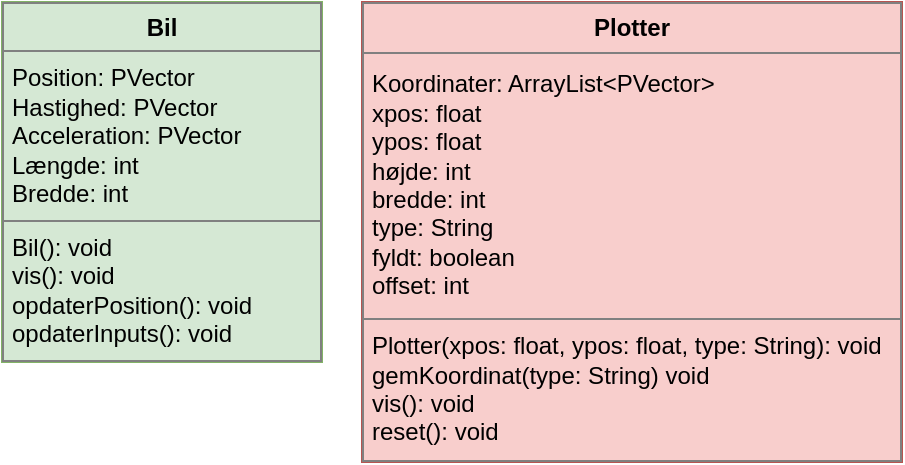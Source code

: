 <mxfile version="12.4.2" type="device" pages="1"><diagram id="Djnxa5-ekHf-IGvDU0dt" name="Page-1"><mxGraphModel dx="780" dy="1162" grid="1" gridSize="10" guides="1" tooltips="1" connect="1" arrows="1" fold="1" page="1" pageScale="1" pageWidth="3300" pageHeight="4681" math="0" shadow="0"><root><mxCell id="0"/><mxCell id="1" parent="0"/><mxCell id="TvV5jf_mqbAIauIkIjoE-1" value="&lt;table style=&quot;width: 100% ; height: 100% ; border-collapse: collapse&quot; width=&quot;100%&quot; cellpadding=&quot;4&quot; border=&quot;1&quot;&gt;&lt;tbody&gt;&lt;tr&gt;&lt;th align=&quot;center&quot;&gt;&lt;b&gt;Bil&lt;/b&gt;&lt;/th&gt;&lt;/tr&gt;&lt;tr align=&quot;left&quot;&gt;&lt;td&gt;Position: PVector&lt;br&gt;Hastighed: PVector&lt;br&gt;Acceleration: PVector&lt;br&gt;Længde: int&lt;br&gt;Bredde: int&lt;br&gt;&lt;/td&gt;&lt;/tr&gt;&lt;tr align=&quot;left&quot;&gt;&lt;td&gt;Bil(): void&lt;br&gt;vis(): void&lt;br&gt;opdaterPosition(): void&lt;br&gt;opdaterInputs(): void&lt;br&gt;&lt;/td&gt;&lt;/tr&gt;&lt;/tbody&gt;&lt;/table&gt;" style="text;html=1;strokeColor=#82b366;fillColor=#d5e8d4;overflow=fill;" parent="1" vertex="1"><mxGeometry x="280" y="340" width="160" height="180" as="geometry"/></mxCell><mxCell id="TvV5jf_mqbAIauIkIjoE-2" value="&lt;table style=&quot;width: 100% ; height: 100% ; border-collapse: collapse&quot; width=&quot;100%&quot; cellpadding=&quot;4&quot; border=&quot;1&quot;&gt;&lt;tbody&gt;&lt;tr&gt;&lt;th align=&quot;center&quot;&gt;&lt;b&gt;Plotter&lt;/b&gt;&lt;/th&gt;&lt;/tr&gt;&lt;tr align=&quot;left&quot;&gt;&lt;td&gt;Koordinater: ArrayList&amp;lt;PVector&amp;gt;&lt;br&gt;xpos: float&lt;br&gt;ypos: float&lt;br&gt;højde: int&lt;br&gt;bredde: int&lt;br&gt;type: String&lt;br&gt;fyldt: boolean&lt;br&gt;offset: int&lt;br&gt;&lt;/td&gt;&lt;/tr&gt;&lt;tr align=&quot;left&quot;&gt;&lt;td&gt;Plotter(xpos: float, ypos: float, type: String): void&lt;br&gt;gemKoordinat(type: String) void&lt;br&gt;vis(): void&lt;br&gt;reset(): void&lt;br&gt;&lt;/td&gt;&lt;/tr&gt;&lt;/tbody&gt;&lt;/table&gt;" style="text;html=1;strokeColor=#b85450;fillColor=#f8cecc;overflow=fill;" parent="1" vertex="1"><mxGeometry x="460" y="340" width="270" height="230" as="geometry"/></mxCell></root></mxGraphModel></diagram></mxfile>